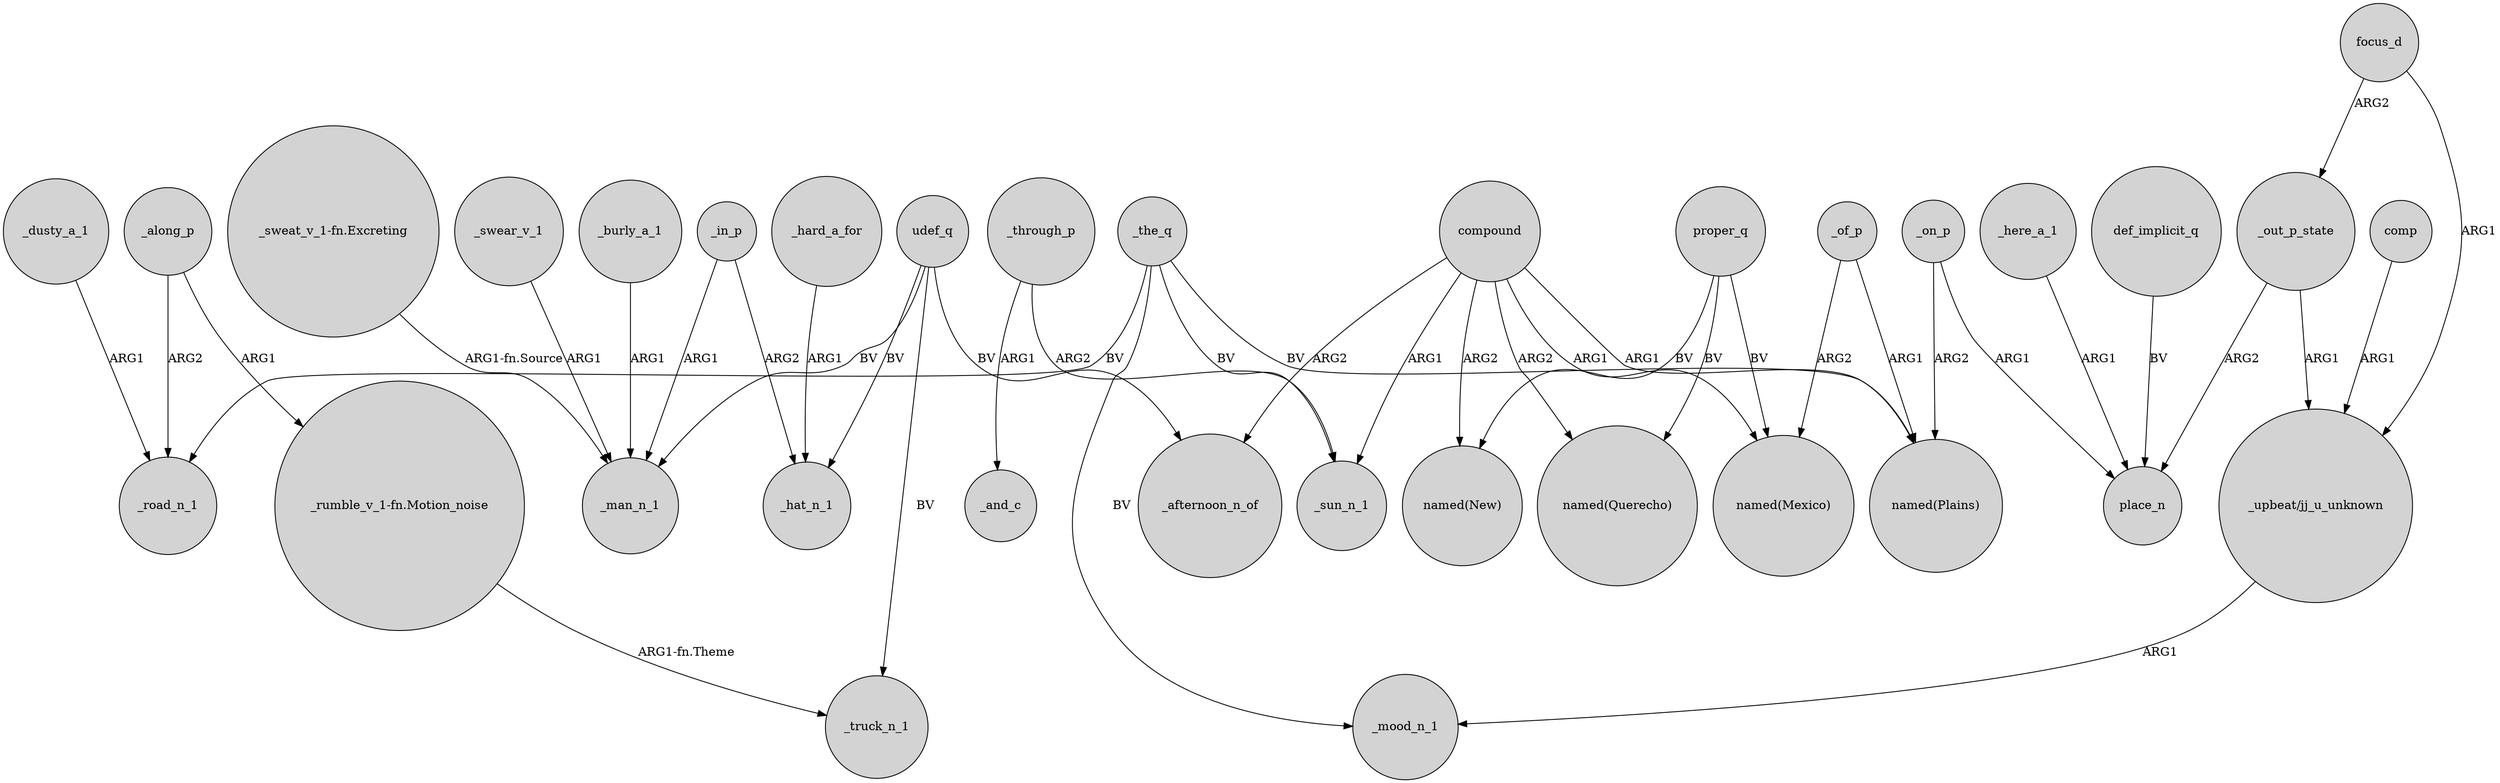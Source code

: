 digraph {
	node [shape=circle style=filled]
	compound -> _sun_n_1 [label=ARG1]
	comp -> "_upbeat/jj_u_unknown" [label=ARG1]
	"_sweat_v_1-fn.Excreting" -> _man_n_1 [label="ARG1-fn.Source"]
	_dusty_a_1 -> _road_n_1 [label=ARG1]
	udef_q -> _afternoon_n_of [label=BV]
	"_rumble_v_1-fn.Motion_noise" -> _truck_n_1 [label="ARG1-fn.Theme"]
	_here_a_1 -> place_n [label=ARG1]
	compound -> "named(New)" [label=ARG2]
	_in_p -> _man_n_1 [label=ARG1]
	proper_q -> "named(New)" [label=BV]
	compound -> "named(Querecho)" [label=ARG2]
	_the_q -> "named(Plains)" [label=BV]
	_through_p -> _sun_n_1 [label=ARG2]
	_in_p -> _hat_n_1 [label=ARG2]
	def_implicit_q -> place_n [label=BV]
	_swear_v_1 -> _man_n_1 [label=ARG1]
	udef_q -> _hat_n_1 [label=BV]
	focus_d -> _out_p_state [label=ARG2]
	_through_p -> _and_c [label=ARG1]
	_out_p_state -> place_n [label=ARG2]
	proper_q -> "named(Mexico)" [label=BV]
	_along_p -> "_rumble_v_1-fn.Motion_noise" [label=ARG1]
	_on_p -> "named(Plains)" [label=ARG2]
	udef_q -> _truck_n_1 [label=BV]
	compound -> _afternoon_n_of [label=ARG2]
	_of_p -> "named(Mexico)" [label=ARG2]
	compound -> "named(Plains)" [label=ARG1]
	_on_p -> place_n [label=ARG1]
	compound -> "named(Mexico)" [label=ARG1]
	_the_q -> _mood_n_1 [label=BV]
	_the_q -> _road_n_1 [label=BV]
	_of_p -> "named(Plains)" [label=ARG1]
	udef_q -> _man_n_1 [label=BV]
	_burly_a_1 -> _man_n_1 [label=ARG1]
	_out_p_state -> "_upbeat/jj_u_unknown" [label=ARG1]
	"_upbeat/jj_u_unknown" -> _mood_n_1 [label=ARG1]
	_along_p -> _road_n_1 [label=ARG2]
	focus_d -> "_upbeat/jj_u_unknown" [label=ARG1]
	_the_q -> _sun_n_1 [label=BV]
	_hard_a_for -> _hat_n_1 [label=ARG1]
	proper_q -> "named(Querecho)" [label=BV]
}
